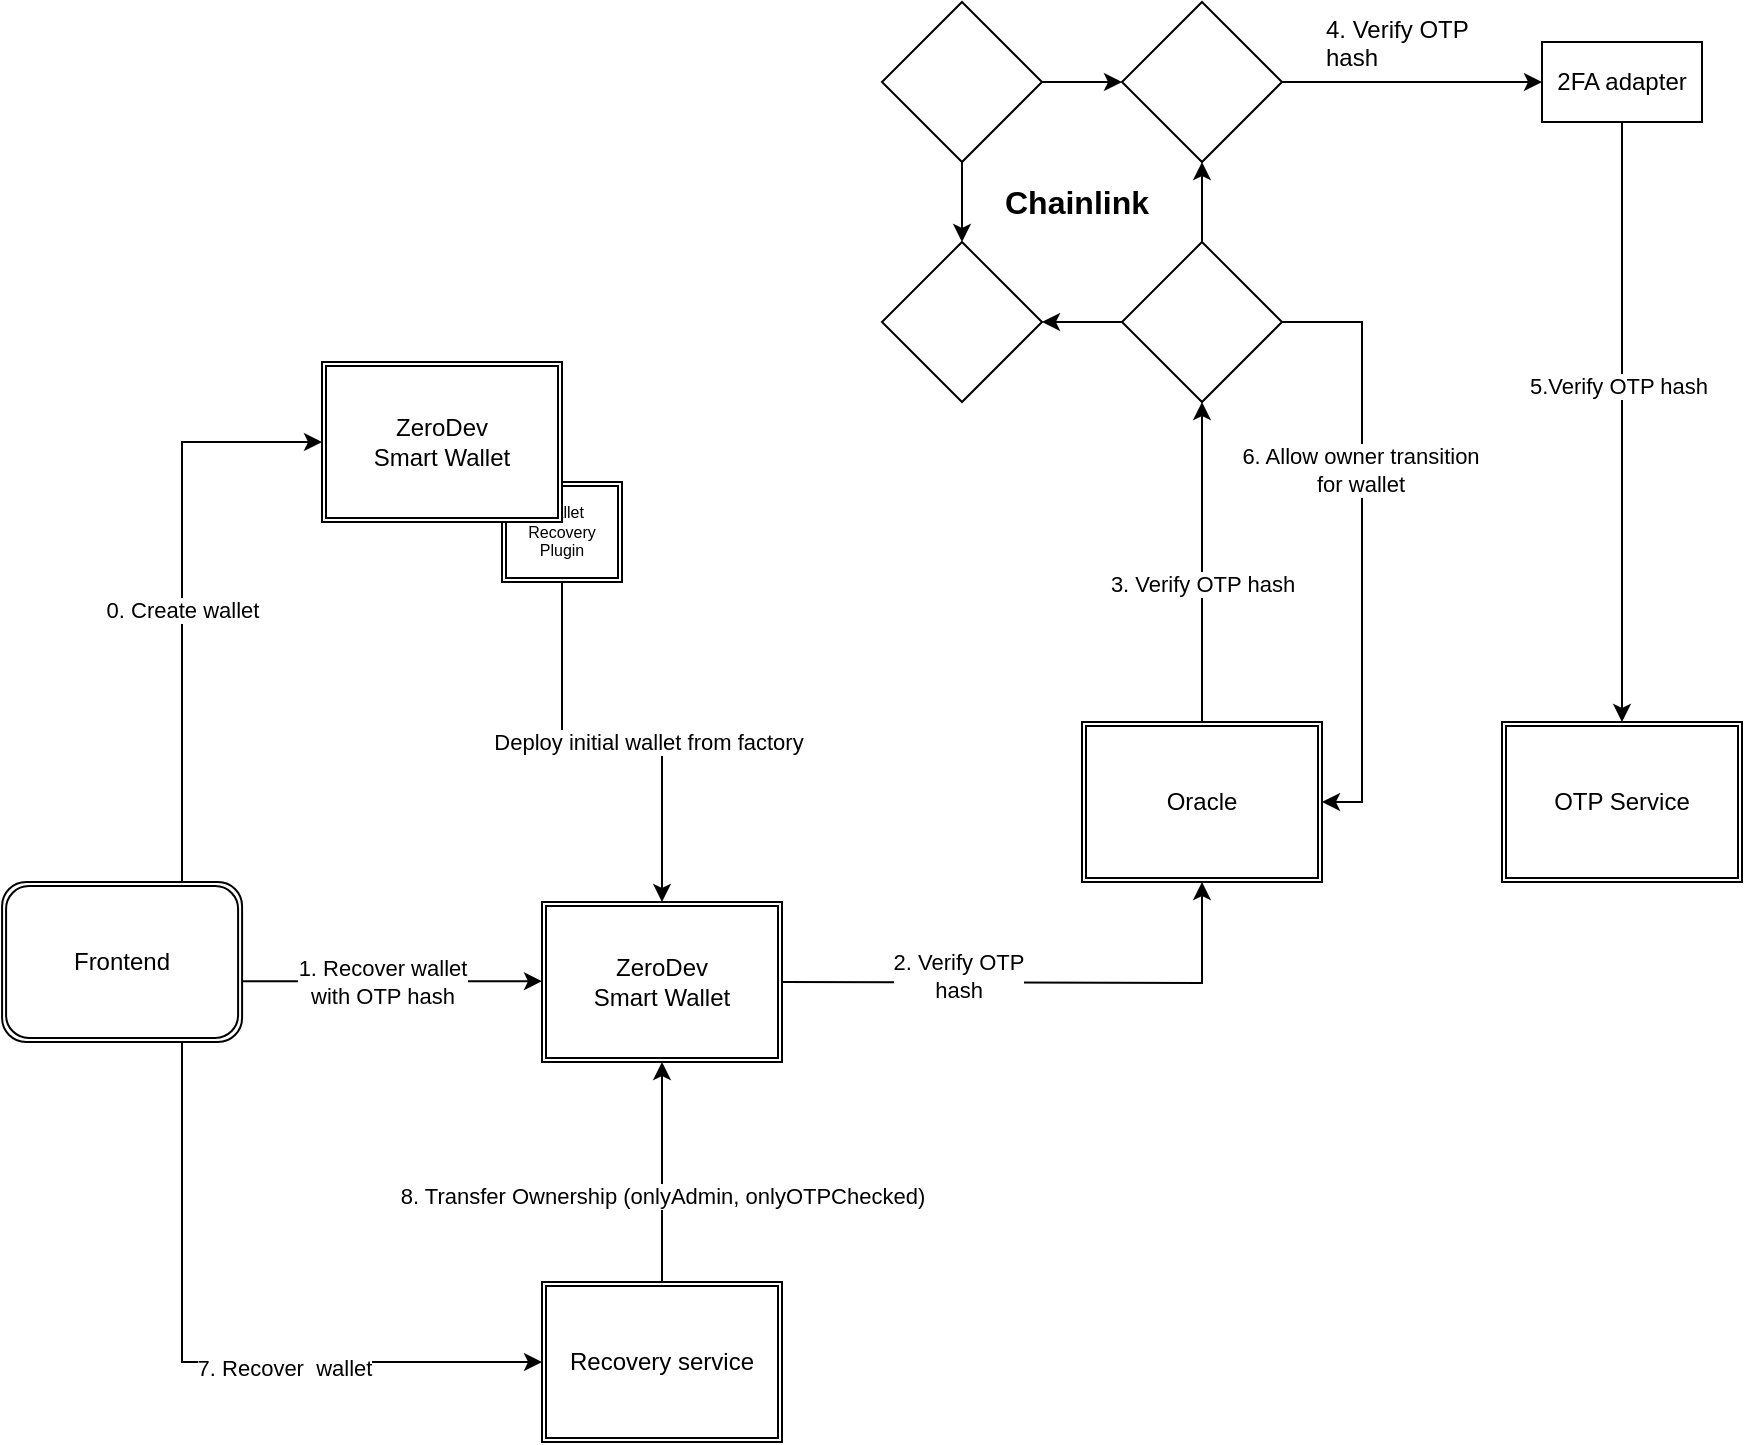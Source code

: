 <mxfile version="22.0.7" type="github">
  <diagram name="Page-1" id="DUOFCDKd72A8hqyFqvJV">
    <mxGraphModel dx="2583" dy="1183" grid="1" gridSize="10" guides="1" tooltips="1" connect="1" arrows="1" fold="1" page="1" pageScale="1" pageWidth="850" pageHeight="1100" math="0" shadow="0">
      <root>
        <mxCell id="0" />
        <mxCell id="1" parent="0" />
        <mxCell id="LAr9Yy03FMvhhjaC2IVz-84" style="edgeStyle=orthogonalEdgeStyle;rounded=0;orthogonalLoop=1;jettySize=auto;html=1;" edge="1" parent="1" source="LAr9Yy03FMvhhjaC2IVz-2" target="LAr9Yy03FMvhhjaC2IVz-73">
          <mxGeometry relative="1" as="geometry" />
        </mxCell>
        <mxCell id="LAr9Yy03FMvhhjaC2IVz-86" value="5.Verify OTP hash" style="edgeLabel;html=1;align=center;verticalAlign=middle;resizable=0;points=[];" vertex="1" connectable="0" parent="LAr9Yy03FMvhhjaC2IVz-84">
          <mxGeometry x="-0.123" y="-2" relative="1" as="geometry">
            <mxPoint as="offset" />
          </mxGeometry>
        </mxCell>
        <mxCell id="LAr9Yy03FMvhhjaC2IVz-2" value="2FA adapter" style="rounded=0;whiteSpace=wrap;html=1;" vertex="1" parent="1">
          <mxGeometry x="730" y="60" width="80" height="40" as="geometry" />
        </mxCell>
        <mxCell id="LAr9Yy03FMvhhjaC2IVz-60" value="" style="group" vertex="1" connectable="0" parent="1">
          <mxGeometry x="400" y="40" width="200" height="200" as="geometry" />
        </mxCell>
        <mxCell id="LAr9Yy03FMvhhjaC2IVz-61" style="edgeStyle=orthogonalEdgeStyle;rounded=0;orthogonalLoop=1;jettySize=auto;html=1;" edge="1" parent="LAr9Yy03FMvhhjaC2IVz-60" source="LAr9Yy03FMvhhjaC2IVz-5">
          <mxGeometry relative="1" as="geometry">
            <mxPoint x="40" y="120" as="targetPoint" />
          </mxGeometry>
        </mxCell>
        <mxCell id="LAr9Yy03FMvhhjaC2IVz-62" style="edgeStyle=orthogonalEdgeStyle;rounded=0;orthogonalLoop=1;jettySize=auto;html=1;" edge="1" parent="LAr9Yy03FMvhhjaC2IVz-60" source="LAr9Yy03FMvhhjaC2IVz-5" target="LAr9Yy03FMvhhjaC2IVz-6">
          <mxGeometry relative="1" as="geometry" />
        </mxCell>
        <mxCell id="LAr9Yy03FMvhhjaC2IVz-5" value="" style="rhombus;whiteSpace=wrap;html=1;" vertex="1" parent="LAr9Yy03FMvhhjaC2IVz-60">
          <mxGeometry width="80" height="80" as="geometry" />
        </mxCell>
        <mxCell id="LAr9Yy03FMvhhjaC2IVz-6" value="" style="rhombus;whiteSpace=wrap;html=1;" vertex="1" parent="LAr9Yy03FMvhhjaC2IVz-60">
          <mxGeometry x="120" width="80" height="80" as="geometry" />
        </mxCell>
        <mxCell id="LAr9Yy03FMvhhjaC2IVz-58" value="" style="rhombus;whiteSpace=wrap;html=1;" vertex="1" parent="LAr9Yy03FMvhhjaC2IVz-60">
          <mxGeometry y="120" width="80" height="80" as="geometry" />
        </mxCell>
        <mxCell id="LAr9Yy03FMvhhjaC2IVz-63" style="edgeStyle=orthogonalEdgeStyle;rounded=0;orthogonalLoop=1;jettySize=auto;html=1;entryX=0.5;entryY=1;entryDx=0;entryDy=0;" edge="1" parent="LAr9Yy03FMvhhjaC2IVz-60" source="LAr9Yy03FMvhhjaC2IVz-59" target="LAr9Yy03FMvhhjaC2IVz-6">
          <mxGeometry relative="1" as="geometry">
            <mxPoint x="160" y="90" as="targetPoint" />
          </mxGeometry>
        </mxCell>
        <mxCell id="LAr9Yy03FMvhhjaC2IVz-64" style="edgeStyle=orthogonalEdgeStyle;rounded=0;orthogonalLoop=1;jettySize=auto;html=1;entryX=1;entryY=0.5;entryDx=0;entryDy=0;" edge="1" parent="LAr9Yy03FMvhhjaC2IVz-60" source="LAr9Yy03FMvhhjaC2IVz-59" target="LAr9Yy03FMvhhjaC2IVz-58">
          <mxGeometry relative="1" as="geometry" />
        </mxCell>
        <mxCell id="LAr9Yy03FMvhhjaC2IVz-59" value="" style="rhombus;whiteSpace=wrap;html=1;" vertex="1" parent="LAr9Yy03FMvhhjaC2IVz-60">
          <mxGeometry x="120" y="120" width="80" height="80" as="geometry" />
        </mxCell>
        <mxCell id="LAr9Yy03FMvhhjaC2IVz-65" value="Chainlink" style="text;strokeColor=none;fillColor=none;html=1;fontSize=16;fontStyle=1;verticalAlign=middle;align=center;" vertex="1" parent="LAr9Yy03FMvhhjaC2IVz-60">
          <mxGeometry x="50" y="80" width="94" height="40" as="geometry" />
        </mxCell>
        <mxCell id="LAr9Yy03FMvhhjaC2IVz-68" style="edgeStyle=orthogonalEdgeStyle;rounded=0;orthogonalLoop=1;jettySize=auto;html=1;entryX=0;entryY=0.5;entryDx=0;entryDy=0;" edge="1" parent="1" source="LAr9Yy03FMvhhjaC2IVz-6" target="LAr9Yy03FMvhhjaC2IVz-2">
          <mxGeometry relative="1" as="geometry" />
        </mxCell>
        <mxCell id="LAr9Yy03FMvhhjaC2IVz-69" value="4. Verify OTP hash" style="text;whiteSpace=wrap;html=1;" vertex="1" parent="1">
          <mxGeometry x="620" y="40" width="90" height="30" as="geometry" />
        </mxCell>
        <mxCell id="LAr9Yy03FMvhhjaC2IVz-71" style="edgeStyle=orthogonalEdgeStyle;rounded=0;orthogonalLoop=1;jettySize=auto;html=1;entryX=0.5;entryY=1;entryDx=0;entryDy=0;" edge="1" parent="1" source="LAr9Yy03FMvhhjaC2IVz-70" target="LAr9Yy03FMvhhjaC2IVz-59">
          <mxGeometry relative="1" as="geometry" />
        </mxCell>
        <mxCell id="LAr9Yy03FMvhhjaC2IVz-72" value="3. Verify OTP hash" style="edgeLabel;html=1;align=center;verticalAlign=middle;resizable=0;points=[];" vertex="1" connectable="0" parent="LAr9Yy03FMvhhjaC2IVz-71">
          <mxGeometry x="-0.139" relative="1" as="geometry">
            <mxPoint as="offset" />
          </mxGeometry>
        </mxCell>
        <mxCell id="LAr9Yy03FMvhhjaC2IVz-70" value="&lt;div&gt;Oracle&lt;/div&gt;" style="shape=ext;double=1;rounded=0;whiteSpace=wrap;html=1;" vertex="1" parent="1">
          <mxGeometry x="500" y="400" width="120" height="80" as="geometry" />
        </mxCell>
        <mxCell id="LAr9Yy03FMvhhjaC2IVz-73" value="&lt;div&gt;OTP Service&lt;br&gt;&lt;/div&gt;" style="shape=ext;double=1;rounded=0;whiteSpace=wrap;html=1;" vertex="1" parent="1">
          <mxGeometry x="710" y="400" width="120" height="80" as="geometry" />
        </mxCell>
        <mxCell id="LAr9Yy03FMvhhjaC2IVz-95" style="edgeStyle=orthogonalEdgeStyle;rounded=0;orthogonalLoop=1;jettySize=auto;html=1;entryX=0;entryY=0.5;entryDx=0;entryDy=0;" edge="1" parent="1" target="LAr9Yy03FMvhhjaC2IVz-74">
          <mxGeometry relative="1" as="geometry">
            <mxPoint x="20" y="260" as="targetPoint" />
            <mxPoint x="-20.0" y="505.2" as="sourcePoint" />
            <Array as="points">
              <mxPoint x="50" y="505" />
              <mxPoint x="50" y="260" />
            </Array>
          </mxGeometry>
        </mxCell>
        <mxCell id="LAr9Yy03FMvhhjaC2IVz-96" value="0. Create wallet" style="edgeLabel;html=1;align=center;verticalAlign=middle;resizable=0;points=[];" vertex="1" connectable="0" parent="LAr9Yy03FMvhhjaC2IVz-95">
          <mxGeometry x="0.203" relative="1" as="geometry">
            <mxPoint as="offset" />
          </mxGeometry>
        </mxCell>
        <mxCell id="LAr9Yy03FMvhhjaC2IVz-99" style="edgeStyle=orthogonalEdgeStyle;rounded=0;orthogonalLoop=1;jettySize=auto;html=1;entryX=0;entryY=0.5;entryDx=0;entryDy=0;" edge="1" parent="1" source="LAr9Yy03FMvhhjaC2IVz-77" target="LAr9Yy03FMvhhjaC2IVz-87">
          <mxGeometry relative="1" as="geometry">
            <mxPoint x="20.04" y="730" as="targetPoint" />
            <Array as="points">
              <mxPoint x="50" y="720" />
            </Array>
          </mxGeometry>
        </mxCell>
        <mxCell id="LAr9Yy03FMvhhjaC2IVz-100" value="7. Recover&amp;nbsp; wallet" style="edgeLabel;html=1;align=center;verticalAlign=middle;resizable=0;points=[];" vertex="1" connectable="0" parent="LAr9Yy03FMvhhjaC2IVz-99">
          <mxGeometry x="0.242" y="-3" relative="1" as="geometry">
            <mxPoint as="offset" />
          </mxGeometry>
        </mxCell>
        <mxCell id="LAr9Yy03FMvhhjaC2IVz-77" value="Frontend" style="shape=ext;double=1;rounded=1;whiteSpace=wrap;html=1;" vertex="1" parent="1">
          <mxGeometry x="-39.96" y="480" width="120" height="80" as="geometry" />
        </mxCell>
        <mxCell id="LAr9Yy03FMvhhjaC2IVz-78" style="edgeStyle=orthogonalEdgeStyle;rounded=0;orthogonalLoop=1;jettySize=auto;html=1;entryX=0.083;entryY=0.563;entryDx=0;entryDy=0;entryPerimeter=0;" edge="1" parent="1">
          <mxGeometry relative="1" as="geometry">
            <mxPoint x="80.04" y="529.6" as="sourcePoint" />
            <mxPoint x="230.0" y="529.6" as="targetPoint" />
          </mxGeometry>
        </mxCell>
        <mxCell id="LAr9Yy03FMvhhjaC2IVz-79" value="&lt;div&gt;1. Recover wallet&lt;/div&gt;&lt;div&gt;with OTP hash&lt;br&gt;&lt;/div&gt;" style="edgeLabel;html=1;align=center;verticalAlign=middle;resizable=0;points=[];" vertex="1" connectable="0" parent="LAr9Yy03FMvhhjaC2IVz-78">
          <mxGeometry x="-0.37" y="3" relative="1" as="geometry">
            <mxPoint x="23" y="3" as="offset" />
          </mxGeometry>
        </mxCell>
        <mxCell id="LAr9Yy03FMvhhjaC2IVz-97" style="edgeStyle=orthogonalEdgeStyle;rounded=0;orthogonalLoop=1;jettySize=auto;html=1;entryX=0.5;entryY=1;entryDx=0;entryDy=0;" edge="1" parent="1" source="LAr9Yy03FMvhhjaC2IVz-87" target="LAr9Yy03FMvhhjaC2IVz-92">
          <mxGeometry relative="1" as="geometry" />
        </mxCell>
        <mxCell id="LAr9Yy03FMvhhjaC2IVz-101" value="8. Transfer Ownership (onlyAdmin, onlyOTPChecked)" style="edgeLabel;html=1;align=center;verticalAlign=middle;resizable=0;points=[];" vertex="1" connectable="0" parent="LAr9Yy03FMvhhjaC2IVz-97">
          <mxGeometry x="-0.207" relative="1" as="geometry">
            <mxPoint as="offset" />
          </mxGeometry>
        </mxCell>
        <mxCell id="LAr9Yy03FMvhhjaC2IVz-87" value="&lt;div&gt;Recovery service&lt;br&gt;&lt;/div&gt;" style="shape=ext;double=1;rounded=0;whiteSpace=wrap;html=1;" vertex="1" parent="1">
          <mxGeometry x="230" y="680" width="120" height="80" as="geometry" />
        </mxCell>
        <mxCell id="LAr9Yy03FMvhhjaC2IVz-88" style="edgeStyle=orthogonalEdgeStyle;rounded=0;orthogonalLoop=1;jettySize=auto;html=1;entryX=1;entryY=0.5;entryDx=0;entryDy=0;" edge="1" parent="1" source="LAr9Yy03FMvhhjaC2IVz-59" target="LAr9Yy03FMvhhjaC2IVz-70">
          <mxGeometry relative="1" as="geometry">
            <mxPoint x="670" y="380" as="targetPoint" />
            <Array as="points">
              <mxPoint x="640" y="200" />
              <mxPoint x="640" y="440" />
            </Array>
          </mxGeometry>
        </mxCell>
        <mxCell id="LAr9Yy03FMvhhjaC2IVz-89" value="&lt;div&gt;6. Allow owner transition&lt;/div&gt;&lt;div&gt;for wallet&lt;br&gt;&lt;/div&gt;" style="edgeLabel;html=1;align=center;verticalAlign=middle;resizable=0;points=[];" vertex="1" connectable="0" parent="LAr9Yy03FMvhhjaC2IVz-88">
          <mxGeometry x="-0.245" y="-1" relative="1" as="geometry">
            <mxPoint as="offset" />
          </mxGeometry>
        </mxCell>
        <mxCell id="LAr9Yy03FMvhhjaC2IVz-93" style="edgeStyle=orthogonalEdgeStyle;rounded=0;orthogonalLoop=1;jettySize=auto;html=1;" edge="1" parent="1" source="LAr9Yy03FMvhhjaC2IVz-75" target="LAr9Yy03FMvhhjaC2IVz-92">
          <mxGeometry relative="1" as="geometry" />
        </mxCell>
        <mxCell id="LAr9Yy03FMvhhjaC2IVz-94" value="Deploy initial wallet from factory" style="edgeLabel;html=1;align=center;verticalAlign=middle;resizable=0;points=[];" vertex="1" connectable="0" parent="LAr9Yy03FMvhhjaC2IVz-93">
          <mxGeometry x="0.166" relative="1" as="geometry">
            <mxPoint as="offset" />
          </mxGeometry>
        </mxCell>
        <mxCell id="LAr9Yy03FMvhhjaC2IVz-75" value="Wallet Recovery Plugin" style="shape=ext;double=1;rounded=0;whiteSpace=wrap;html=1;fontSize=8;" vertex="1" parent="1">
          <mxGeometry x="210" y="280" width="60" height="50" as="geometry" />
        </mxCell>
        <mxCell id="LAr9Yy03FMvhhjaC2IVz-74" value="&lt;div&gt;ZeroDev&lt;/div&gt;&lt;div&gt;Smart Wallet&lt;br&gt;&lt;/div&gt;" style="shape=ext;double=1;rounded=0;whiteSpace=wrap;html=1;" vertex="1" parent="1">
          <mxGeometry x="120" y="220" width="120" height="80" as="geometry" />
        </mxCell>
        <mxCell id="LAr9Yy03FMvhhjaC2IVz-90" style="edgeStyle=orthogonalEdgeStyle;rounded=0;orthogonalLoop=1;jettySize=auto;html=1;entryX=0.5;entryY=1;entryDx=0;entryDy=0;" edge="1" parent="1" target="LAr9Yy03FMvhhjaC2IVz-70">
          <mxGeometry relative="1" as="geometry">
            <mxPoint x="350" y="530" as="sourcePoint" />
            <mxPoint x="440" y="520" as="targetPoint" />
          </mxGeometry>
        </mxCell>
        <mxCell id="LAr9Yy03FMvhhjaC2IVz-91" value="&lt;div&gt;2. Verify OTP&lt;/div&gt;&lt;div&gt;hash&lt;br&gt;&lt;/div&gt;" style="edgeLabel;html=1;align=center;verticalAlign=middle;resizable=0;points=[];" vertex="1" connectable="0" parent="LAr9Yy03FMvhhjaC2IVz-90">
          <mxGeometry x="-0.326" y="3" relative="1" as="geometry">
            <mxPoint as="offset" />
          </mxGeometry>
        </mxCell>
        <mxCell id="LAr9Yy03FMvhhjaC2IVz-92" value="&lt;div&gt;ZeroDev&lt;/div&gt;&lt;div&gt;Smart Wallet&lt;br&gt;&lt;/div&gt;" style="shape=ext;double=1;rounded=0;whiteSpace=wrap;html=1;" vertex="1" parent="1">
          <mxGeometry x="230" y="490" width="120" height="80" as="geometry" />
        </mxCell>
      </root>
    </mxGraphModel>
  </diagram>
</mxfile>
